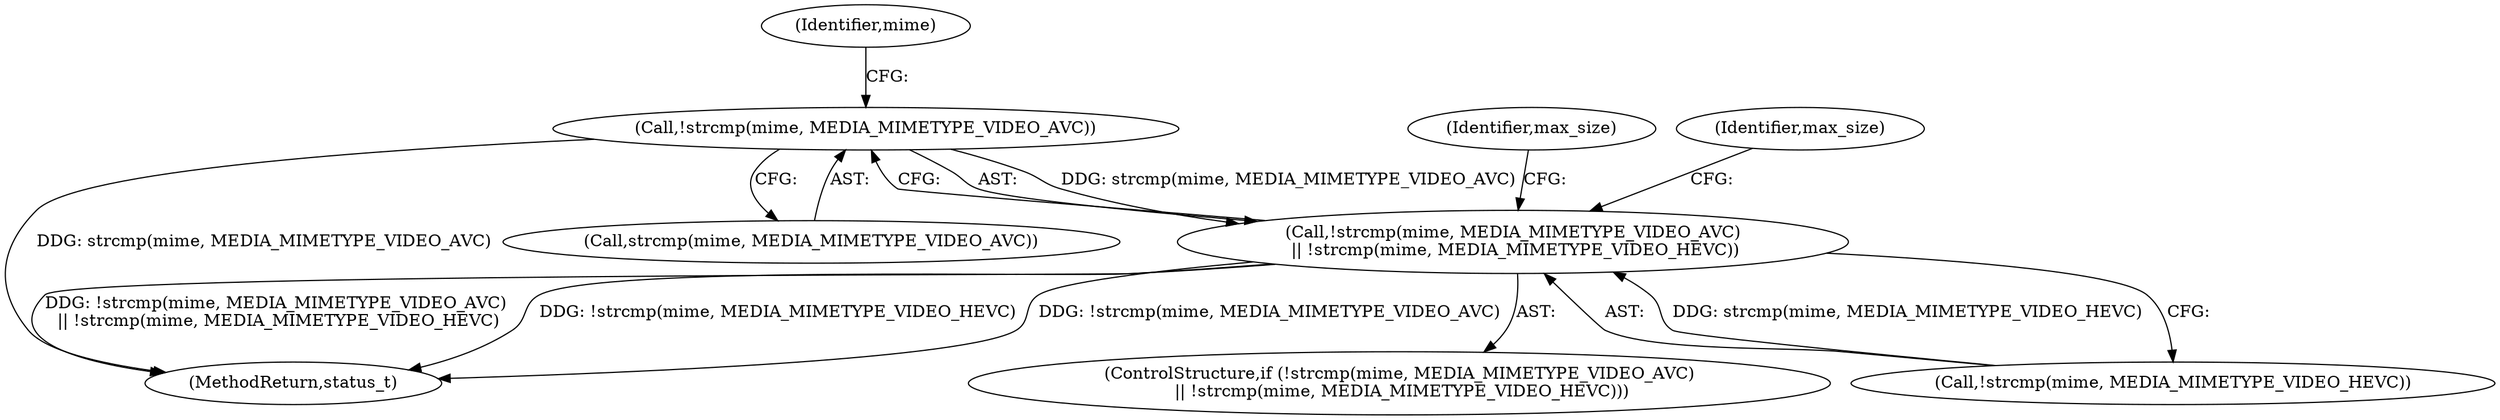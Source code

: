 digraph "0_Android_8a3a2f6ea7defe1a81bb32b3c9f3537f84749b9d@API" {
"1002356" [label="(Call,!strcmp(mime, MEDIA_MIMETYPE_VIDEO_AVC))"];
"1002355" [label="(Call,!strcmp(mime, MEDIA_MIMETYPE_VIDEO_AVC)\n || !strcmp(mime, MEDIA_MIMETYPE_VIDEO_HEVC))"];
"1002355" [label="(Call,!strcmp(mime, MEDIA_MIMETYPE_VIDEO_AVC)\n || !strcmp(mime, MEDIA_MIMETYPE_VIDEO_HEVC))"];
"1002354" [label="(ControlStructure,if (!strcmp(mime, MEDIA_MIMETYPE_VIDEO_AVC)\n || !strcmp(mime, MEDIA_MIMETYPE_VIDEO_HEVC)))"];
"1003923" [label="(MethodReturn,status_t)"];
"1002383" [label="(Identifier,max_size)"];
"1002356" [label="(Call,!strcmp(mime, MEDIA_MIMETYPE_VIDEO_AVC))"];
"1002362" [label="(Identifier,mime)"];
"1002366" [label="(Identifier,max_size)"];
"1002357" [label="(Call,strcmp(mime, MEDIA_MIMETYPE_VIDEO_AVC))"];
"1002360" [label="(Call,!strcmp(mime, MEDIA_MIMETYPE_VIDEO_HEVC))"];
"1002356" -> "1002355"  [label="AST: "];
"1002356" -> "1002357"  [label="CFG: "];
"1002357" -> "1002356"  [label="AST: "];
"1002362" -> "1002356"  [label="CFG: "];
"1002355" -> "1002356"  [label="CFG: "];
"1002356" -> "1003923"  [label="DDG: strcmp(mime, MEDIA_MIMETYPE_VIDEO_AVC)"];
"1002356" -> "1002355"  [label="DDG: strcmp(mime, MEDIA_MIMETYPE_VIDEO_AVC)"];
"1002355" -> "1002354"  [label="AST: "];
"1002355" -> "1002360"  [label="CFG: "];
"1002360" -> "1002355"  [label="AST: "];
"1002366" -> "1002355"  [label="CFG: "];
"1002383" -> "1002355"  [label="CFG: "];
"1002355" -> "1003923"  [label="DDG: !strcmp(mime, MEDIA_MIMETYPE_VIDEO_HEVC)"];
"1002355" -> "1003923"  [label="DDG: !strcmp(mime, MEDIA_MIMETYPE_VIDEO_AVC)"];
"1002355" -> "1003923"  [label="DDG: !strcmp(mime, MEDIA_MIMETYPE_VIDEO_AVC)\n || !strcmp(mime, MEDIA_MIMETYPE_VIDEO_HEVC)"];
"1002360" -> "1002355"  [label="DDG: strcmp(mime, MEDIA_MIMETYPE_VIDEO_HEVC)"];
}
